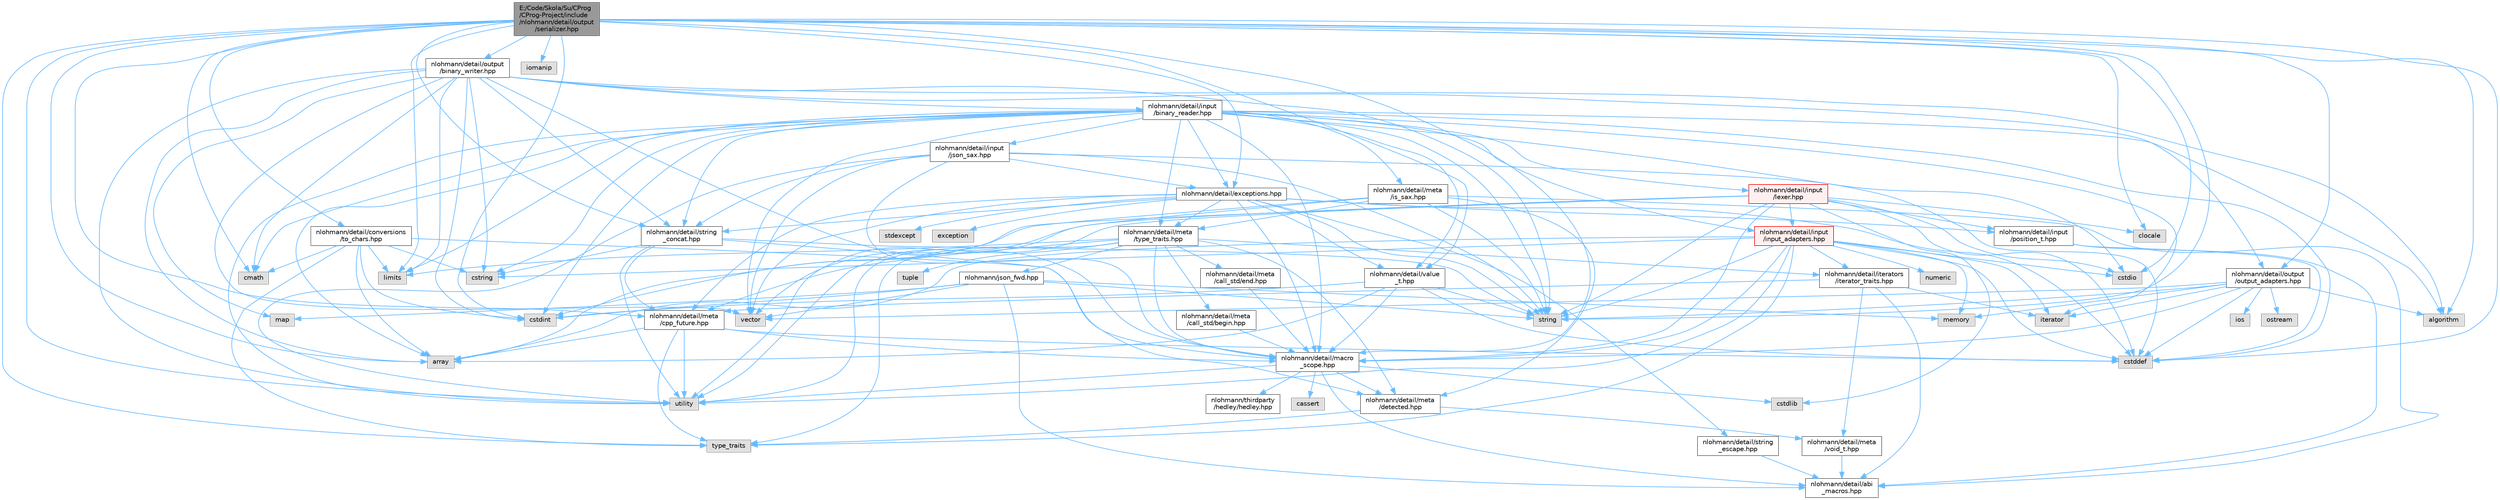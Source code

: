 digraph "E:/Code/Skola/Su/CProg/CProg-Project/include/nlohmann/detail/output/serializer.hpp"
{
 // LATEX_PDF_SIZE
  bgcolor="transparent";
  edge [fontname=Helvetica,fontsize=10,labelfontname=Helvetica,labelfontsize=10];
  node [fontname=Helvetica,fontsize=10,shape=box,height=0.2,width=0.4];
  Node1 [id="Node000001",label="E:/Code/Skola/Su/CProg\l/CProg-Project/include\l/nlohmann/detail/output\l/serializer.hpp",height=0.2,width=0.4,color="gray40", fillcolor="grey60", style="filled", fontcolor="black",tooltip=" "];
  Node1 -> Node2 [id="edge1_Node000001_Node000002",color="steelblue1",style="solid",tooltip=" "];
  Node2 [id="Node000002",label="algorithm",height=0.2,width=0.4,color="grey60", fillcolor="#E0E0E0", style="filled",tooltip=" "];
  Node1 -> Node3 [id="edge2_Node000001_Node000003",color="steelblue1",style="solid",tooltip=" "];
  Node3 [id="Node000003",label="array",height=0.2,width=0.4,color="grey60", fillcolor="#E0E0E0", style="filled",tooltip=" "];
  Node1 -> Node4 [id="edge3_Node000001_Node000004",color="steelblue1",style="solid",tooltip=" "];
  Node4 [id="Node000004",label="clocale",height=0.2,width=0.4,color="grey60", fillcolor="#E0E0E0", style="filled",tooltip=" "];
  Node1 -> Node5 [id="edge4_Node000001_Node000005",color="steelblue1",style="solid",tooltip=" "];
  Node5 [id="Node000005",label="cmath",height=0.2,width=0.4,color="grey60", fillcolor="#E0E0E0", style="filled",tooltip=" "];
  Node1 -> Node6 [id="edge5_Node000001_Node000006",color="steelblue1",style="solid",tooltip=" "];
  Node6 [id="Node000006",label="cstddef",height=0.2,width=0.4,color="grey60", fillcolor="#E0E0E0", style="filled",tooltip=" "];
  Node1 -> Node7 [id="edge6_Node000001_Node000007",color="steelblue1",style="solid",tooltip=" "];
  Node7 [id="Node000007",label="cstdint",height=0.2,width=0.4,color="grey60", fillcolor="#E0E0E0", style="filled",tooltip=" "];
  Node1 -> Node8 [id="edge7_Node000001_Node000008",color="steelblue1",style="solid",tooltip=" "];
  Node8 [id="Node000008",label="cstdio",height=0.2,width=0.4,color="grey60", fillcolor="#E0E0E0", style="filled",tooltip=" "];
  Node1 -> Node9 [id="edge8_Node000001_Node000009",color="steelblue1",style="solid",tooltip=" "];
  Node9 [id="Node000009",label="limits",height=0.2,width=0.4,color="grey60", fillcolor="#E0E0E0", style="filled",tooltip=" "];
  Node1 -> Node10 [id="edge9_Node000001_Node000010",color="steelblue1",style="solid",tooltip=" "];
  Node10 [id="Node000010",label="string",height=0.2,width=0.4,color="grey60", fillcolor="#E0E0E0", style="filled",tooltip=" "];
  Node1 -> Node11 [id="edge10_Node000001_Node000011",color="steelblue1",style="solid",tooltip=" "];
  Node11 [id="Node000011",label="iomanip",height=0.2,width=0.4,color="grey60", fillcolor="#E0E0E0", style="filled",tooltip=" "];
  Node1 -> Node12 [id="edge11_Node000001_Node000012",color="steelblue1",style="solid",tooltip=" "];
  Node12 [id="Node000012",label="type_traits",height=0.2,width=0.4,color="grey60", fillcolor="#E0E0E0", style="filled",tooltip=" "];
  Node1 -> Node13 [id="edge12_Node000001_Node000013",color="steelblue1",style="solid",tooltip=" "];
  Node13 [id="Node000013",label="utility",height=0.2,width=0.4,color="grey60", fillcolor="#E0E0E0", style="filled",tooltip=" "];
  Node1 -> Node14 [id="edge13_Node000001_Node000014",color="steelblue1",style="solid",tooltip=" "];
  Node14 [id="Node000014",label="nlohmann/detail/conversions\l/to_chars.hpp",height=0.2,width=0.4,color="grey40", fillcolor="white", style="filled",URL="$to__chars_8hpp.html",tooltip=" "];
  Node14 -> Node3 [id="edge14_Node000014_Node000003",color="steelblue1",style="solid",tooltip=" "];
  Node14 -> Node5 [id="edge15_Node000014_Node000005",color="steelblue1",style="solid",tooltip=" "];
  Node14 -> Node7 [id="edge16_Node000014_Node000007",color="steelblue1",style="solid",tooltip=" "];
  Node14 -> Node15 [id="edge17_Node000014_Node000015",color="steelblue1",style="solid",tooltip=" "];
  Node15 [id="Node000015",label="cstring",height=0.2,width=0.4,color="grey60", fillcolor="#E0E0E0", style="filled",tooltip=" "];
  Node14 -> Node9 [id="edge18_Node000014_Node000009",color="steelblue1",style="solid",tooltip=" "];
  Node14 -> Node12 [id="edge19_Node000014_Node000012",color="steelblue1",style="solid",tooltip=" "];
  Node14 -> Node16 [id="edge20_Node000014_Node000016",color="steelblue1",style="solid",tooltip=" "];
  Node16 [id="Node000016",label="nlohmann/detail/macro\l_scope.hpp",height=0.2,width=0.4,color="grey40", fillcolor="white", style="filled",URL="$macro__scope_8hpp.html",tooltip=" "];
  Node16 -> Node13 [id="edge21_Node000016_Node000013",color="steelblue1",style="solid",tooltip=" "];
  Node16 -> Node17 [id="edge22_Node000016_Node000017",color="steelblue1",style="solid",tooltip=" "];
  Node17 [id="Node000017",label="nlohmann/detail/meta\l/detected.hpp",height=0.2,width=0.4,color="grey40", fillcolor="white", style="filled",URL="$detected_8hpp.html",tooltip=" "];
  Node17 -> Node12 [id="edge23_Node000017_Node000012",color="steelblue1",style="solid",tooltip=" "];
  Node17 -> Node18 [id="edge24_Node000017_Node000018",color="steelblue1",style="solid",tooltip=" "];
  Node18 [id="Node000018",label="nlohmann/detail/meta\l/void_t.hpp",height=0.2,width=0.4,color="grey40", fillcolor="white", style="filled",URL="$void__t_8hpp.html",tooltip=" "];
  Node18 -> Node19 [id="edge25_Node000018_Node000019",color="steelblue1",style="solid",tooltip=" "];
  Node19 [id="Node000019",label="nlohmann/detail/abi\l_macros.hpp",height=0.2,width=0.4,color="grey40", fillcolor="white", style="filled",URL="$abi__macros_8hpp.html",tooltip=" "];
  Node16 -> Node20 [id="edge26_Node000016_Node000020",color="steelblue1",style="solid",tooltip=" "];
  Node20 [id="Node000020",label="nlohmann/thirdparty\l/hedley/hedley.hpp",height=0.2,width=0.4,color="grey40", fillcolor="white", style="filled",URL="$hedley_8hpp.html",tooltip=" "];
  Node16 -> Node19 [id="edge27_Node000016_Node000019",color="steelblue1",style="solid",tooltip=" "];
  Node16 -> Node21 [id="edge28_Node000016_Node000021",color="steelblue1",style="solid",tooltip=" "];
  Node21 [id="Node000021",label="cstdlib",height=0.2,width=0.4,color="grey60", fillcolor="#E0E0E0", style="filled",tooltip=" "];
  Node16 -> Node22 [id="edge29_Node000016_Node000022",color="steelblue1",style="solid",tooltip=" "];
  Node22 [id="Node000022",label="cassert",height=0.2,width=0.4,color="grey60", fillcolor="#E0E0E0", style="filled",tooltip=" "];
  Node1 -> Node23 [id="edge30_Node000001_Node000023",color="steelblue1",style="solid",tooltip=" "];
  Node23 [id="Node000023",label="nlohmann/detail/exceptions.hpp",height=0.2,width=0.4,color="grey40", fillcolor="white", style="filled",URL="$exceptions_8hpp.html",tooltip=" "];
  Node23 -> Node6 [id="edge31_Node000023_Node000006",color="steelblue1",style="solid",tooltip=" "];
  Node23 -> Node24 [id="edge32_Node000023_Node000024",color="steelblue1",style="solid",tooltip=" "];
  Node24 [id="Node000024",label="exception",height=0.2,width=0.4,color="grey60", fillcolor="#E0E0E0", style="filled",tooltip=" "];
  Node23 -> Node25 [id="edge33_Node000023_Node000025",color="steelblue1",style="solid",tooltip=" "];
  Node25 [id="Node000025",label="stdexcept",height=0.2,width=0.4,color="grey60", fillcolor="#E0E0E0", style="filled",tooltip=" "];
  Node23 -> Node10 [id="edge34_Node000023_Node000010",color="steelblue1",style="solid",tooltip=" "];
  Node23 -> Node26 [id="edge35_Node000023_Node000026",color="steelblue1",style="solid",tooltip=" "];
  Node26 [id="Node000026",label="vector",height=0.2,width=0.4,color="grey60", fillcolor="#E0E0E0", style="filled",tooltip=" "];
  Node23 -> Node27 [id="edge36_Node000023_Node000027",color="steelblue1",style="solid",tooltip=" "];
  Node27 [id="Node000027",label="nlohmann/detail/value\l_t.hpp",height=0.2,width=0.4,color="grey40", fillcolor="white", style="filled",URL="$value__t_8hpp.html",tooltip=" "];
  Node27 -> Node3 [id="edge37_Node000027_Node000003",color="steelblue1",style="solid",tooltip=" "];
  Node27 -> Node6 [id="edge38_Node000027_Node000006",color="steelblue1",style="solid",tooltip=" "];
  Node27 -> Node7 [id="edge39_Node000027_Node000007",color="steelblue1",style="solid",tooltip=" "];
  Node27 -> Node10 [id="edge40_Node000027_Node000010",color="steelblue1",style="solid",tooltip=" "];
  Node27 -> Node16 [id="edge41_Node000027_Node000016",color="steelblue1",style="solid",tooltip=" "];
  Node23 -> Node28 [id="edge42_Node000023_Node000028",color="steelblue1",style="solid",tooltip=" "];
  Node28 [id="Node000028",label="nlohmann/detail/string\l_escape.hpp",height=0.2,width=0.4,color="grey40", fillcolor="white", style="filled",URL="$string__escape_8hpp.html",tooltip=" "];
  Node28 -> Node19 [id="edge43_Node000028_Node000019",color="steelblue1",style="solid",tooltip=" "];
  Node23 -> Node29 [id="edge44_Node000023_Node000029",color="steelblue1",style="solid",tooltip=" "];
  Node29 [id="Node000029",label="nlohmann/detail/input\l/position_t.hpp",height=0.2,width=0.4,color="grey40", fillcolor="white", style="filled",URL="$position__t_8hpp.html",tooltip=" "];
  Node29 -> Node6 [id="edge45_Node000029_Node000006",color="steelblue1",style="solid",tooltip=" "];
  Node29 -> Node19 [id="edge46_Node000029_Node000019",color="steelblue1",style="solid",tooltip=" "];
  Node23 -> Node16 [id="edge47_Node000023_Node000016",color="steelblue1",style="solid",tooltip=" "];
  Node23 -> Node30 [id="edge48_Node000023_Node000030",color="steelblue1",style="solid",tooltip=" "];
  Node30 [id="Node000030",label="nlohmann/detail/meta\l/cpp_future.hpp",height=0.2,width=0.4,color="grey40", fillcolor="white", style="filled",URL="$cpp__future_8hpp.html",tooltip=" "];
  Node30 -> Node3 [id="edge49_Node000030_Node000003",color="steelblue1",style="solid",tooltip=" "];
  Node30 -> Node6 [id="edge50_Node000030_Node000006",color="steelblue1",style="solid",tooltip=" "];
  Node30 -> Node12 [id="edge51_Node000030_Node000012",color="steelblue1",style="solid",tooltip=" "];
  Node30 -> Node13 [id="edge52_Node000030_Node000013",color="steelblue1",style="solid",tooltip=" "];
  Node30 -> Node16 [id="edge53_Node000030_Node000016",color="steelblue1",style="solid",tooltip=" "];
  Node23 -> Node31 [id="edge54_Node000023_Node000031",color="steelblue1",style="solid",tooltip=" "];
  Node31 [id="Node000031",label="nlohmann/detail/meta\l/type_traits.hpp",height=0.2,width=0.4,color="grey40", fillcolor="white", style="filled",URL="$type__traits_8hpp.html",tooltip=" "];
  Node31 -> Node9 [id="edge55_Node000031_Node000009",color="steelblue1",style="solid",tooltip=" "];
  Node31 -> Node12 [id="edge56_Node000031_Node000012",color="steelblue1",style="solid",tooltip=" "];
  Node31 -> Node13 [id="edge57_Node000031_Node000013",color="steelblue1",style="solid",tooltip=" "];
  Node31 -> Node32 [id="edge58_Node000031_Node000032",color="steelblue1",style="solid",tooltip=" "];
  Node32 [id="Node000032",label="tuple",height=0.2,width=0.4,color="grey60", fillcolor="#E0E0E0", style="filled",tooltip=" "];
  Node31 -> Node33 [id="edge59_Node000031_Node000033",color="steelblue1",style="solid",tooltip=" "];
  Node33 [id="Node000033",label="nlohmann/detail/iterators\l/iterator_traits.hpp",height=0.2,width=0.4,color="grey40", fillcolor="white", style="filled",URL="$iterator__traits_8hpp.html",tooltip=" "];
  Node33 -> Node34 [id="edge60_Node000033_Node000034",color="steelblue1",style="solid",tooltip=" "];
  Node34 [id="Node000034",label="iterator",height=0.2,width=0.4,color="grey60", fillcolor="#E0E0E0", style="filled",tooltip=" "];
  Node33 -> Node19 [id="edge61_Node000033_Node000019",color="steelblue1",style="solid",tooltip=" "];
  Node33 -> Node18 [id="edge62_Node000033_Node000018",color="steelblue1",style="solid",tooltip=" "];
  Node33 -> Node30 [id="edge63_Node000033_Node000030",color="steelblue1",style="solid",tooltip=" "];
  Node31 -> Node16 [id="edge64_Node000031_Node000016",color="steelblue1",style="solid",tooltip=" "];
  Node31 -> Node35 [id="edge65_Node000031_Node000035",color="steelblue1",style="solid",tooltip=" "];
  Node35 [id="Node000035",label="nlohmann/detail/meta\l/call_std/begin.hpp",height=0.2,width=0.4,color="grey40", fillcolor="white", style="filled",URL="$begin_8hpp.html",tooltip=" "];
  Node35 -> Node16 [id="edge66_Node000035_Node000016",color="steelblue1",style="solid",tooltip=" "];
  Node31 -> Node36 [id="edge67_Node000031_Node000036",color="steelblue1",style="solid",tooltip=" "];
  Node36 [id="Node000036",label="nlohmann/detail/meta\l/call_std/end.hpp",height=0.2,width=0.4,color="grey40", fillcolor="white", style="filled",URL="$end_8hpp.html",tooltip=" "];
  Node36 -> Node16 [id="edge68_Node000036_Node000016",color="steelblue1",style="solid",tooltip=" "];
  Node31 -> Node30 [id="edge69_Node000031_Node000030",color="steelblue1",style="solid",tooltip=" "];
  Node31 -> Node17 [id="edge70_Node000031_Node000017",color="steelblue1",style="solid",tooltip=" "];
  Node31 -> Node37 [id="edge71_Node000031_Node000037",color="steelblue1",style="solid",tooltip=" "];
  Node37 [id="Node000037",label="nlohmann/json_fwd.hpp",height=0.2,width=0.4,color="grey40", fillcolor="white", style="filled",URL="$json__fwd_8hpp.html",tooltip=" "];
  Node37 -> Node7 [id="edge72_Node000037_Node000007",color="steelblue1",style="solid",tooltip=" "];
  Node37 -> Node38 [id="edge73_Node000037_Node000038",color="steelblue1",style="solid",tooltip=" "];
  Node38 [id="Node000038",label="map",height=0.2,width=0.4,color="grey60", fillcolor="#E0E0E0", style="filled",tooltip=" "];
  Node37 -> Node39 [id="edge74_Node000037_Node000039",color="steelblue1",style="solid",tooltip=" "];
  Node39 [id="Node000039",label="memory",height=0.2,width=0.4,color="grey60", fillcolor="#E0E0E0", style="filled",tooltip=" "];
  Node37 -> Node10 [id="edge75_Node000037_Node000010",color="steelblue1",style="solid",tooltip=" "];
  Node37 -> Node26 [id="edge76_Node000037_Node000026",color="steelblue1",style="solid",tooltip=" "];
  Node37 -> Node19 [id="edge77_Node000037_Node000019",color="steelblue1",style="solid",tooltip=" "];
  Node23 -> Node40 [id="edge78_Node000023_Node000040",color="steelblue1",style="solid",tooltip=" "];
  Node40 [id="Node000040",label="nlohmann/detail/string\l_concat.hpp",height=0.2,width=0.4,color="grey40", fillcolor="white", style="filled",URL="$string__concat_8hpp.html",tooltip=" "];
  Node40 -> Node15 [id="edge79_Node000040_Node000015",color="steelblue1",style="solid",tooltip=" "];
  Node40 -> Node10 [id="edge80_Node000040_Node000010",color="steelblue1",style="solid",tooltip=" "];
  Node40 -> Node13 [id="edge81_Node000040_Node000013",color="steelblue1",style="solid",tooltip=" "];
  Node40 -> Node30 [id="edge82_Node000040_Node000030",color="steelblue1",style="solid",tooltip=" "];
  Node40 -> Node17 [id="edge83_Node000040_Node000017",color="steelblue1",style="solid",tooltip=" "];
  Node1 -> Node16 [id="edge84_Node000001_Node000016",color="steelblue1",style="solid",tooltip=" "];
  Node1 -> Node30 [id="edge85_Node000001_Node000030",color="steelblue1",style="solid",tooltip=" "];
  Node1 -> Node41 [id="edge86_Node000001_Node000041",color="steelblue1",style="solid",tooltip=" "];
  Node41 [id="Node000041",label="nlohmann/detail/output\l/binary_writer.hpp",height=0.2,width=0.4,color="grey40", fillcolor="white", style="filled",URL="$binary__writer_8hpp.html",tooltip=" "];
  Node41 -> Node2 [id="edge87_Node000041_Node000002",color="steelblue1",style="solid",tooltip=" "];
  Node41 -> Node3 [id="edge88_Node000041_Node000003",color="steelblue1",style="solid",tooltip=" "];
  Node41 -> Node38 [id="edge89_Node000041_Node000038",color="steelblue1",style="solid",tooltip=" "];
  Node41 -> Node5 [id="edge90_Node000041_Node000005",color="steelblue1",style="solid",tooltip=" "];
  Node41 -> Node7 [id="edge91_Node000041_Node000007",color="steelblue1",style="solid",tooltip=" "];
  Node41 -> Node15 [id="edge92_Node000041_Node000015",color="steelblue1",style="solid",tooltip=" "];
  Node41 -> Node9 [id="edge93_Node000041_Node000009",color="steelblue1",style="solid",tooltip=" "];
  Node41 -> Node10 [id="edge94_Node000041_Node000010",color="steelblue1",style="solid",tooltip=" "];
  Node41 -> Node13 [id="edge95_Node000041_Node000013",color="steelblue1",style="solid",tooltip=" "];
  Node41 -> Node26 [id="edge96_Node000041_Node000026",color="steelblue1",style="solid",tooltip=" "];
  Node41 -> Node42 [id="edge97_Node000041_Node000042",color="steelblue1",style="solid",tooltip=" "];
  Node42 [id="Node000042",label="nlohmann/detail/input\l/binary_reader.hpp",height=0.2,width=0.4,color="grey40", fillcolor="white", style="filled",URL="$binary__reader_8hpp.html",tooltip=" "];
  Node42 -> Node2 [id="edge98_Node000042_Node000002",color="steelblue1",style="solid",tooltip=" "];
  Node42 -> Node3 [id="edge99_Node000042_Node000003",color="steelblue1",style="solid",tooltip=" "];
  Node42 -> Node5 [id="edge100_Node000042_Node000005",color="steelblue1",style="solid",tooltip=" "];
  Node42 -> Node6 [id="edge101_Node000042_Node000006",color="steelblue1",style="solid",tooltip=" "];
  Node42 -> Node7 [id="edge102_Node000042_Node000007",color="steelblue1",style="solid",tooltip=" "];
  Node42 -> Node8 [id="edge103_Node000042_Node000008",color="steelblue1",style="solid",tooltip=" "];
  Node42 -> Node15 [id="edge104_Node000042_Node000015",color="steelblue1",style="solid",tooltip=" "];
  Node42 -> Node34 [id="edge105_Node000042_Node000034",color="steelblue1",style="solid",tooltip=" "];
  Node42 -> Node9 [id="edge106_Node000042_Node000009",color="steelblue1",style="solid",tooltip=" "];
  Node42 -> Node10 [id="edge107_Node000042_Node000010",color="steelblue1",style="solid",tooltip=" "];
  Node42 -> Node13 [id="edge108_Node000042_Node000013",color="steelblue1",style="solid",tooltip=" "];
  Node42 -> Node26 [id="edge109_Node000042_Node000026",color="steelblue1",style="solid",tooltip=" "];
  Node42 -> Node23 [id="edge110_Node000042_Node000023",color="steelblue1",style="solid",tooltip=" "];
  Node42 -> Node43 [id="edge111_Node000042_Node000043",color="steelblue1",style="solid",tooltip=" "];
  Node43 [id="Node000043",label="nlohmann/detail/input\l/input_adapters.hpp",height=0.2,width=0.4,color="red", fillcolor="#FFF0F0", style="filled",URL="$input__adapters_8hpp.html",tooltip=" "];
  Node43 -> Node3 [id="edge112_Node000043_Node000003",color="steelblue1",style="solid",tooltip=" "];
  Node43 -> Node6 [id="edge113_Node000043_Node000006",color="steelblue1",style="solid",tooltip=" "];
  Node43 -> Node15 [id="edge114_Node000043_Node000015",color="steelblue1",style="solid",tooltip=" "];
  Node43 -> Node34 [id="edge115_Node000043_Node000034",color="steelblue1",style="solid",tooltip=" "];
  Node43 -> Node39 [id="edge116_Node000043_Node000039",color="steelblue1",style="solid",tooltip=" "];
  Node43 -> Node44 [id="edge117_Node000043_Node000044",color="steelblue1",style="solid",tooltip=" "];
  Node44 [id="Node000044",label="numeric",height=0.2,width=0.4,color="grey60", fillcolor="#E0E0E0", style="filled",tooltip=" "];
  Node43 -> Node10 [id="edge118_Node000043_Node000010",color="steelblue1",style="solid",tooltip=" "];
  Node43 -> Node12 [id="edge119_Node000043_Node000012",color="steelblue1",style="solid",tooltip=" "];
  Node43 -> Node13 [id="edge120_Node000043_Node000013",color="steelblue1",style="solid",tooltip=" "];
  Node43 -> Node8 [id="edge121_Node000043_Node000008",color="steelblue1",style="solid",tooltip=" "];
  Node43 -> Node33 [id="edge122_Node000043_Node000033",color="steelblue1",style="solid",tooltip=" "];
  Node43 -> Node16 [id="edge123_Node000043_Node000016",color="steelblue1",style="solid",tooltip=" "];
  Node42 -> Node46 [id="edge124_Node000042_Node000046",color="steelblue1",style="solid",tooltip=" "];
  Node46 [id="Node000046",label="nlohmann/detail/input\l/json_sax.hpp",height=0.2,width=0.4,color="grey40", fillcolor="white", style="filled",URL="$json__sax_8hpp.html",tooltip=" "];
  Node46 -> Node6 [id="edge125_Node000046_Node000006",color="steelblue1",style="solid",tooltip=" "];
  Node46 -> Node10 [id="edge126_Node000046_Node000010",color="steelblue1",style="solid",tooltip=" "];
  Node46 -> Node13 [id="edge127_Node000046_Node000013",color="steelblue1",style="solid",tooltip=" "];
  Node46 -> Node26 [id="edge128_Node000046_Node000026",color="steelblue1",style="solid",tooltip=" "];
  Node46 -> Node23 [id="edge129_Node000046_Node000023",color="steelblue1",style="solid",tooltip=" "];
  Node46 -> Node16 [id="edge130_Node000046_Node000016",color="steelblue1",style="solid",tooltip=" "];
  Node46 -> Node40 [id="edge131_Node000046_Node000040",color="steelblue1",style="solid",tooltip=" "];
  Node42 -> Node47 [id="edge132_Node000042_Node000047",color="steelblue1",style="solid",tooltip=" "];
  Node47 [id="Node000047",label="nlohmann/detail/input\l/lexer.hpp",height=0.2,width=0.4,color="red", fillcolor="#FFF0F0", style="filled",URL="$lexer_8hpp.html",tooltip=" "];
  Node47 -> Node3 [id="edge133_Node000047_Node000003",color="steelblue1",style="solid",tooltip=" "];
  Node47 -> Node4 [id="edge134_Node000047_Node000004",color="steelblue1",style="solid",tooltip=" "];
  Node47 -> Node6 [id="edge135_Node000047_Node000006",color="steelblue1",style="solid",tooltip=" "];
  Node47 -> Node8 [id="edge136_Node000047_Node000008",color="steelblue1",style="solid",tooltip=" "];
  Node47 -> Node21 [id="edge137_Node000047_Node000021",color="steelblue1",style="solid",tooltip=" "];
  Node47 -> Node10 [id="edge138_Node000047_Node000010",color="steelblue1",style="solid",tooltip=" "];
  Node47 -> Node13 [id="edge139_Node000047_Node000013",color="steelblue1",style="solid",tooltip=" "];
  Node47 -> Node26 [id="edge140_Node000047_Node000026",color="steelblue1",style="solid",tooltip=" "];
  Node47 -> Node43 [id="edge141_Node000047_Node000043",color="steelblue1",style="solid",tooltip=" "];
  Node47 -> Node29 [id="edge142_Node000047_Node000029",color="steelblue1",style="solid",tooltip=" "];
  Node47 -> Node16 [id="edge143_Node000047_Node000016",color="steelblue1",style="solid",tooltip=" "];
  Node42 -> Node16 [id="edge144_Node000042_Node000016",color="steelblue1",style="solid",tooltip=" "];
  Node42 -> Node49 [id="edge145_Node000042_Node000049",color="steelblue1",style="solid",tooltip=" "];
  Node49 [id="Node000049",label="nlohmann/detail/meta\l/is_sax.hpp",height=0.2,width=0.4,color="grey40", fillcolor="white", style="filled",URL="$is__sax_8hpp.html",tooltip=" "];
  Node49 -> Node7 [id="edge146_Node000049_Node000007",color="steelblue1",style="solid",tooltip=" "];
  Node49 -> Node13 [id="edge147_Node000049_Node000013",color="steelblue1",style="solid",tooltip=" "];
  Node49 -> Node10 [id="edge148_Node000049_Node000010",color="steelblue1",style="solid",tooltip=" "];
  Node49 -> Node19 [id="edge149_Node000049_Node000019",color="steelblue1",style="solid",tooltip=" "];
  Node49 -> Node17 [id="edge150_Node000049_Node000017",color="steelblue1",style="solid",tooltip=" "];
  Node49 -> Node31 [id="edge151_Node000049_Node000031",color="steelblue1",style="solid",tooltip=" "];
  Node42 -> Node31 [id="edge152_Node000042_Node000031",color="steelblue1",style="solid",tooltip=" "];
  Node42 -> Node40 [id="edge153_Node000042_Node000040",color="steelblue1",style="solid",tooltip=" "];
  Node42 -> Node27 [id="edge154_Node000042_Node000027",color="steelblue1",style="solid",tooltip=" "];
  Node41 -> Node16 [id="edge155_Node000041_Node000016",color="steelblue1",style="solid",tooltip=" "];
  Node41 -> Node50 [id="edge156_Node000041_Node000050",color="steelblue1",style="solid",tooltip=" "];
  Node50 [id="Node000050",label="nlohmann/detail/output\l/output_adapters.hpp",height=0.2,width=0.4,color="grey40", fillcolor="white", style="filled",URL="$output__adapters_8hpp.html",tooltip=" "];
  Node50 -> Node2 [id="edge157_Node000050_Node000002",color="steelblue1",style="solid",tooltip=" "];
  Node50 -> Node6 [id="edge158_Node000050_Node000006",color="steelblue1",style="solid",tooltip=" "];
  Node50 -> Node34 [id="edge159_Node000050_Node000034",color="steelblue1",style="solid",tooltip=" "];
  Node50 -> Node39 [id="edge160_Node000050_Node000039",color="steelblue1",style="solid",tooltip=" "];
  Node50 -> Node10 [id="edge161_Node000050_Node000010",color="steelblue1",style="solid",tooltip=" "];
  Node50 -> Node26 [id="edge162_Node000050_Node000026",color="steelblue1",style="solid",tooltip=" "];
  Node50 -> Node51 [id="edge163_Node000050_Node000051",color="steelblue1",style="solid",tooltip=" "];
  Node51 [id="Node000051",label="ios",height=0.2,width=0.4,color="grey60", fillcolor="#E0E0E0", style="filled",tooltip=" "];
  Node50 -> Node52 [id="edge164_Node000050_Node000052",color="steelblue1",style="solid",tooltip=" "];
  Node52 [id="Node000052",label="ostream",height=0.2,width=0.4,color="grey60", fillcolor="#E0E0E0", style="filled",tooltip=" "];
  Node50 -> Node16 [id="edge165_Node000050_Node000016",color="steelblue1",style="solid",tooltip=" "];
  Node41 -> Node40 [id="edge166_Node000041_Node000040",color="steelblue1",style="solid",tooltip=" "];
  Node1 -> Node50 [id="edge167_Node000001_Node000050",color="steelblue1",style="solid",tooltip=" "];
  Node1 -> Node40 [id="edge168_Node000001_Node000040",color="steelblue1",style="solid",tooltip=" "];
  Node1 -> Node27 [id="edge169_Node000001_Node000027",color="steelblue1",style="solid",tooltip=" "];
}
